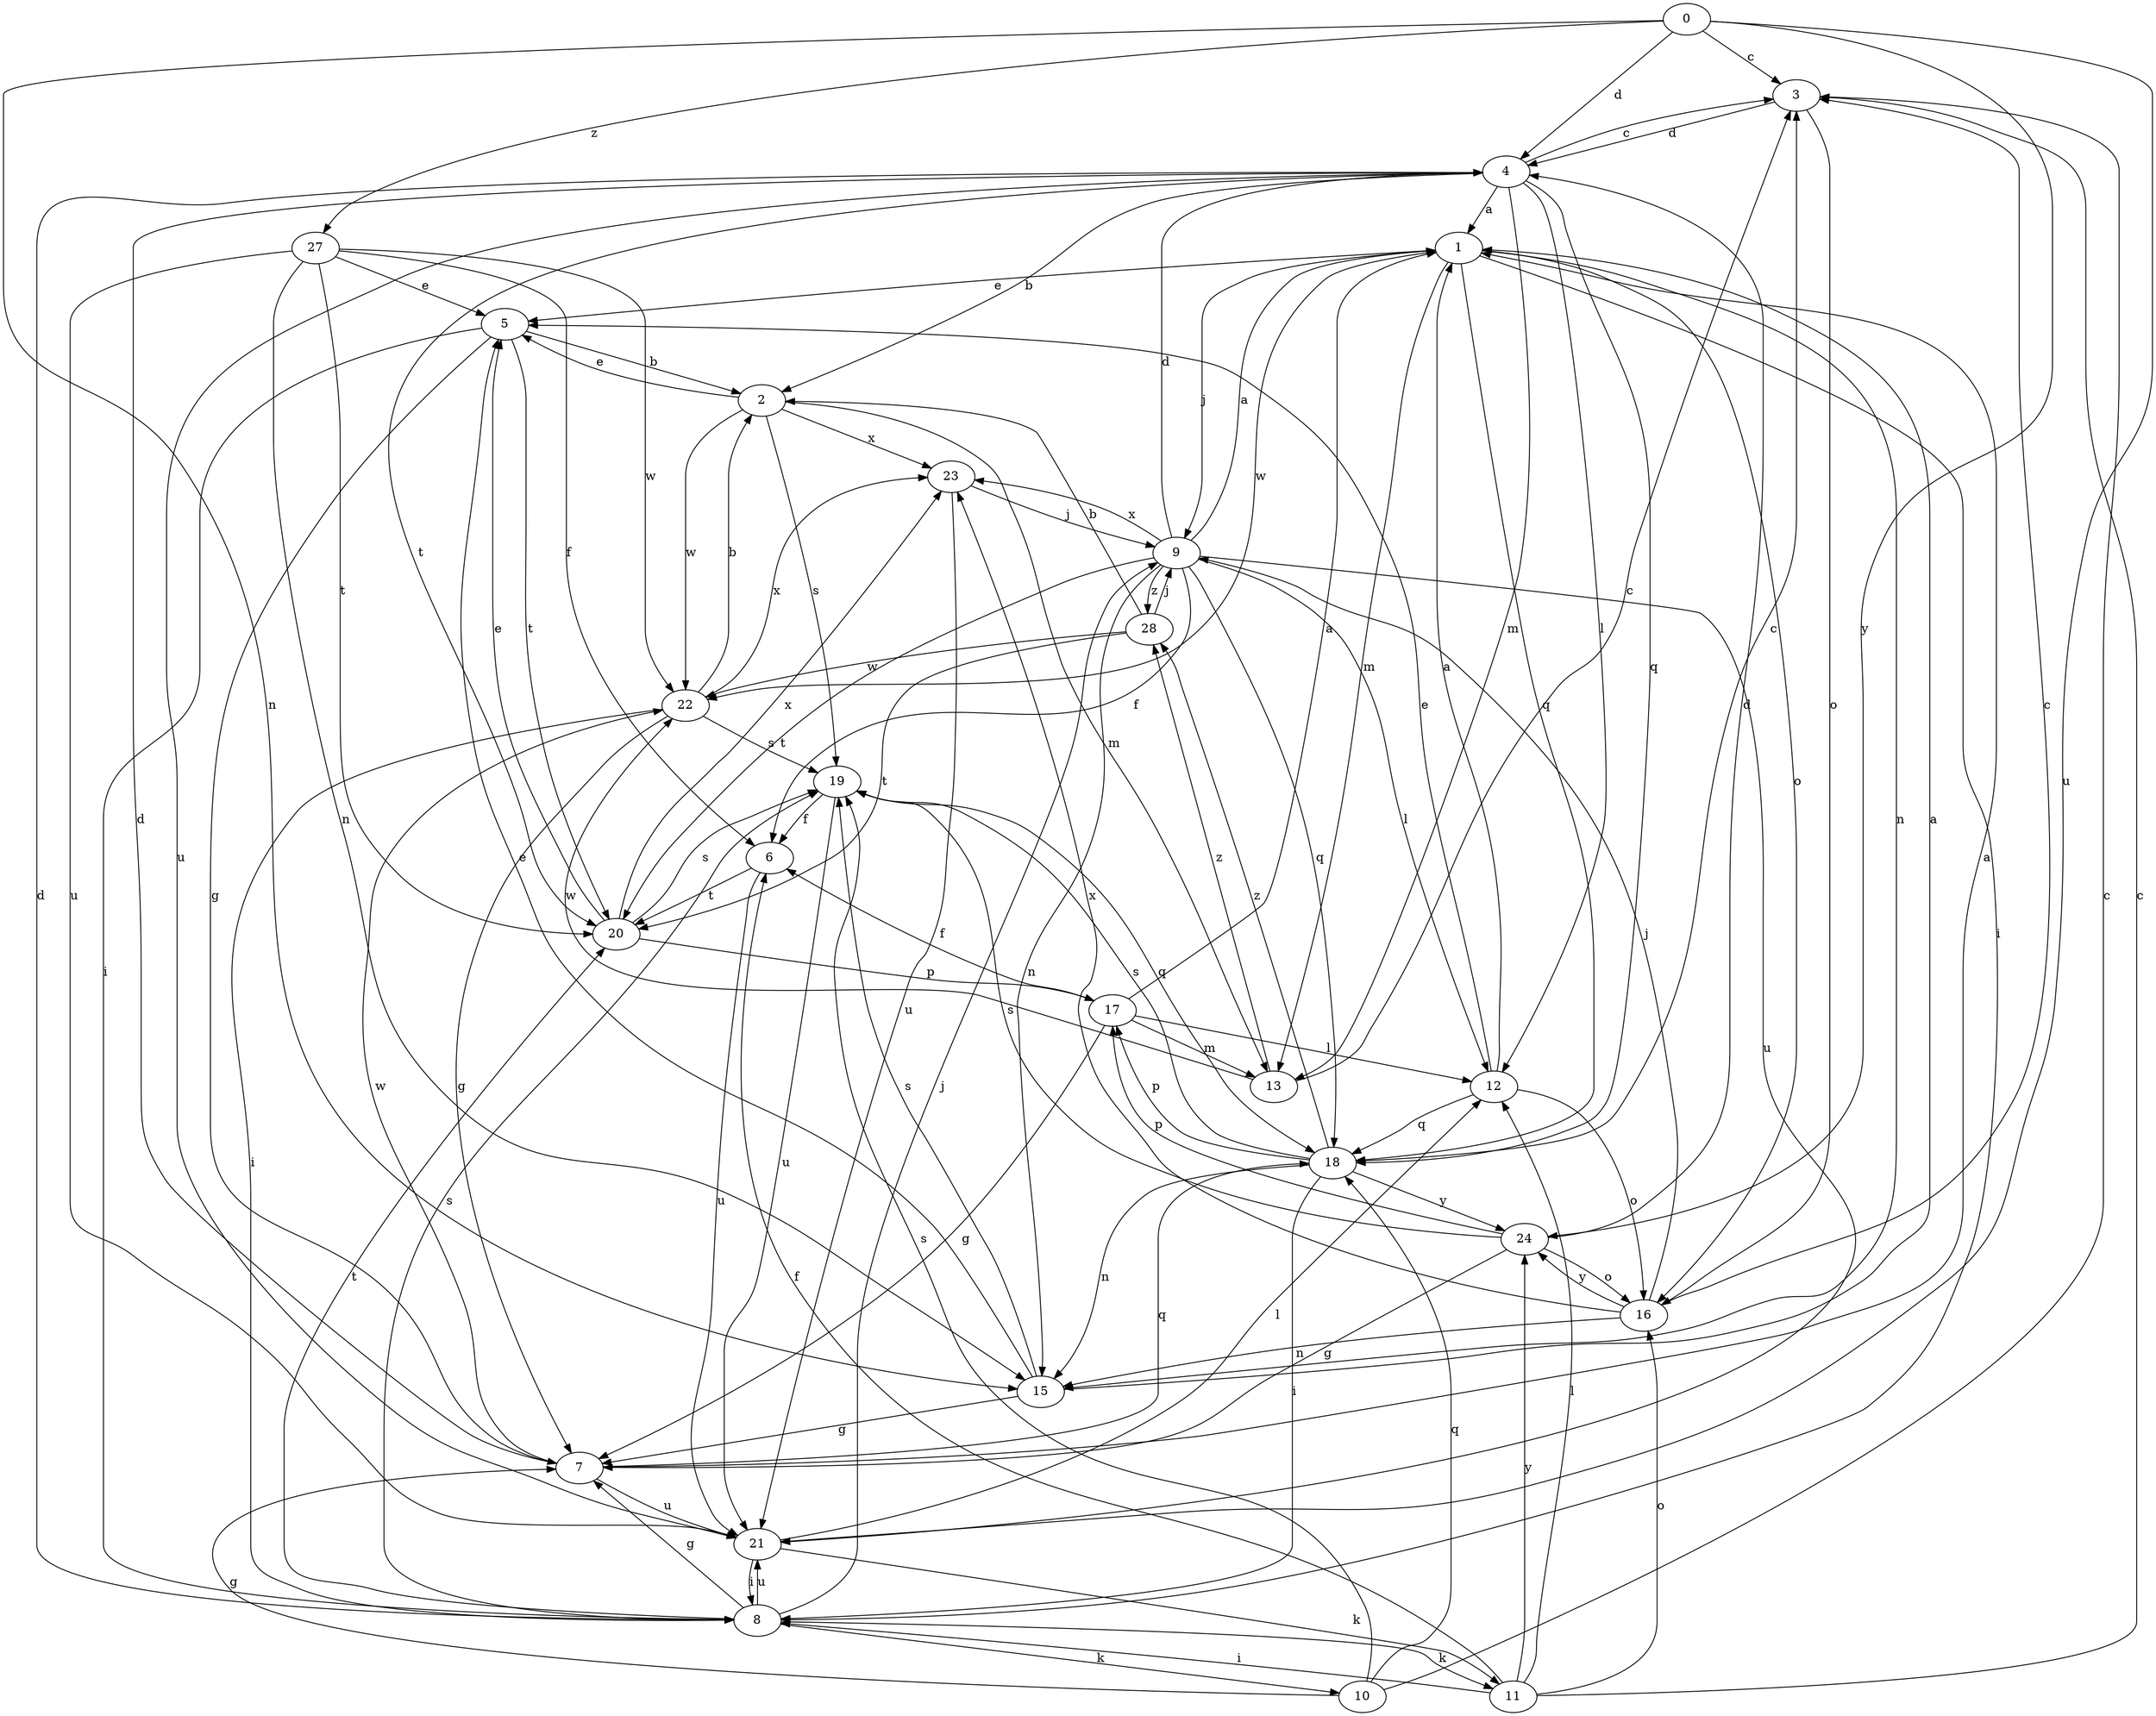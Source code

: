 strict digraph  {
0;
1;
2;
3;
4;
5;
6;
7;
8;
9;
10;
11;
12;
13;
15;
16;
17;
18;
19;
20;
21;
22;
23;
24;
27;
28;
0 -> 3  [label=c];
0 -> 4  [label=d];
0 -> 15  [label=n];
0 -> 21  [label=u];
0 -> 24  [label=y];
0 -> 27  [label=z];
1 -> 5  [label=e];
1 -> 8  [label=i];
1 -> 9  [label=j];
1 -> 13  [label=m];
1 -> 15  [label=n];
1 -> 16  [label=o];
1 -> 18  [label=q];
1 -> 22  [label=w];
2 -> 5  [label=e];
2 -> 13  [label=m];
2 -> 19  [label=s];
2 -> 22  [label=w];
2 -> 23  [label=x];
3 -> 4  [label=d];
3 -> 16  [label=o];
4 -> 1  [label=a];
4 -> 2  [label=b];
4 -> 3  [label=c];
4 -> 12  [label=l];
4 -> 13  [label=m];
4 -> 18  [label=q];
4 -> 20  [label=t];
4 -> 21  [label=u];
5 -> 2  [label=b];
5 -> 7  [label=g];
5 -> 8  [label=i];
5 -> 20  [label=t];
6 -> 20  [label=t];
6 -> 21  [label=u];
7 -> 1  [label=a];
7 -> 4  [label=d];
7 -> 18  [label=q];
7 -> 21  [label=u];
7 -> 22  [label=w];
8 -> 4  [label=d];
8 -> 7  [label=g];
8 -> 9  [label=j];
8 -> 10  [label=k];
8 -> 11  [label=k];
8 -> 19  [label=s];
8 -> 20  [label=t];
8 -> 21  [label=u];
9 -> 1  [label=a];
9 -> 4  [label=d];
9 -> 6  [label=f];
9 -> 12  [label=l];
9 -> 15  [label=n];
9 -> 18  [label=q];
9 -> 20  [label=t];
9 -> 21  [label=u];
9 -> 23  [label=x];
9 -> 28  [label=z];
10 -> 3  [label=c];
10 -> 7  [label=g];
10 -> 18  [label=q];
10 -> 19  [label=s];
11 -> 3  [label=c];
11 -> 6  [label=f];
11 -> 8  [label=i];
11 -> 12  [label=l];
11 -> 16  [label=o];
11 -> 24  [label=y];
12 -> 1  [label=a];
12 -> 5  [label=e];
12 -> 16  [label=o];
12 -> 18  [label=q];
13 -> 3  [label=c];
13 -> 22  [label=w];
13 -> 28  [label=z];
15 -> 1  [label=a];
15 -> 5  [label=e];
15 -> 7  [label=g];
15 -> 19  [label=s];
16 -> 3  [label=c];
16 -> 9  [label=j];
16 -> 15  [label=n];
16 -> 23  [label=x];
16 -> 24  [label=y];
17 -> 1  [label=a];
17 -> 6  [label=f];
17 -> 7  [label=g];
17 -> 12  [label=l];
17 -> 13  [label=m];
18 -> 3  [label=c];
18 -> 8  [label=i];
18 -> 15  [label=n];
18 -> 17  [label=p];
18 -> 19  [label=s];
18 -> 24  [label=y];
18 -> 28  [label=z];
19 -> 6  [label=f];
19 -> 18  [label=q];
19 -> 21  [label=u];
20 -> 5  [label=e];
20 -> 17  [label=p];
20 -> 19  [label=s];
20 -> 23  [label=x];
21 -> 8  [label=i];
21 -> 11  [label=k];
21 -> 12  [label=l];
22 -> 2  [label=b];
22 -> 7  [label=g];
22 -> 8  [label=i];
22 -> 19  [label=s];
22 -> 23  [label=x];
23 -> 9  [label=j];
23 -> 21  [label=u];
24 -> 4  [label=d];
24 -> 7  [label=g];
24 -> 16  [label=o];
24 -> 17  [label=p];
24 -> 19  [label=s];
27 -> 5  [label=e];
27 -> 6  [label=f];
27 -> 15  [label=n];
27 -> 20  [label=t];
27 -> 21  [label=u];
27 -> 22  [label=w];
28 -> 2  [label=b];
28 -> 9  [label=j];
28 -> 20  [label=t];
28 -> 22  [label=w];
}
